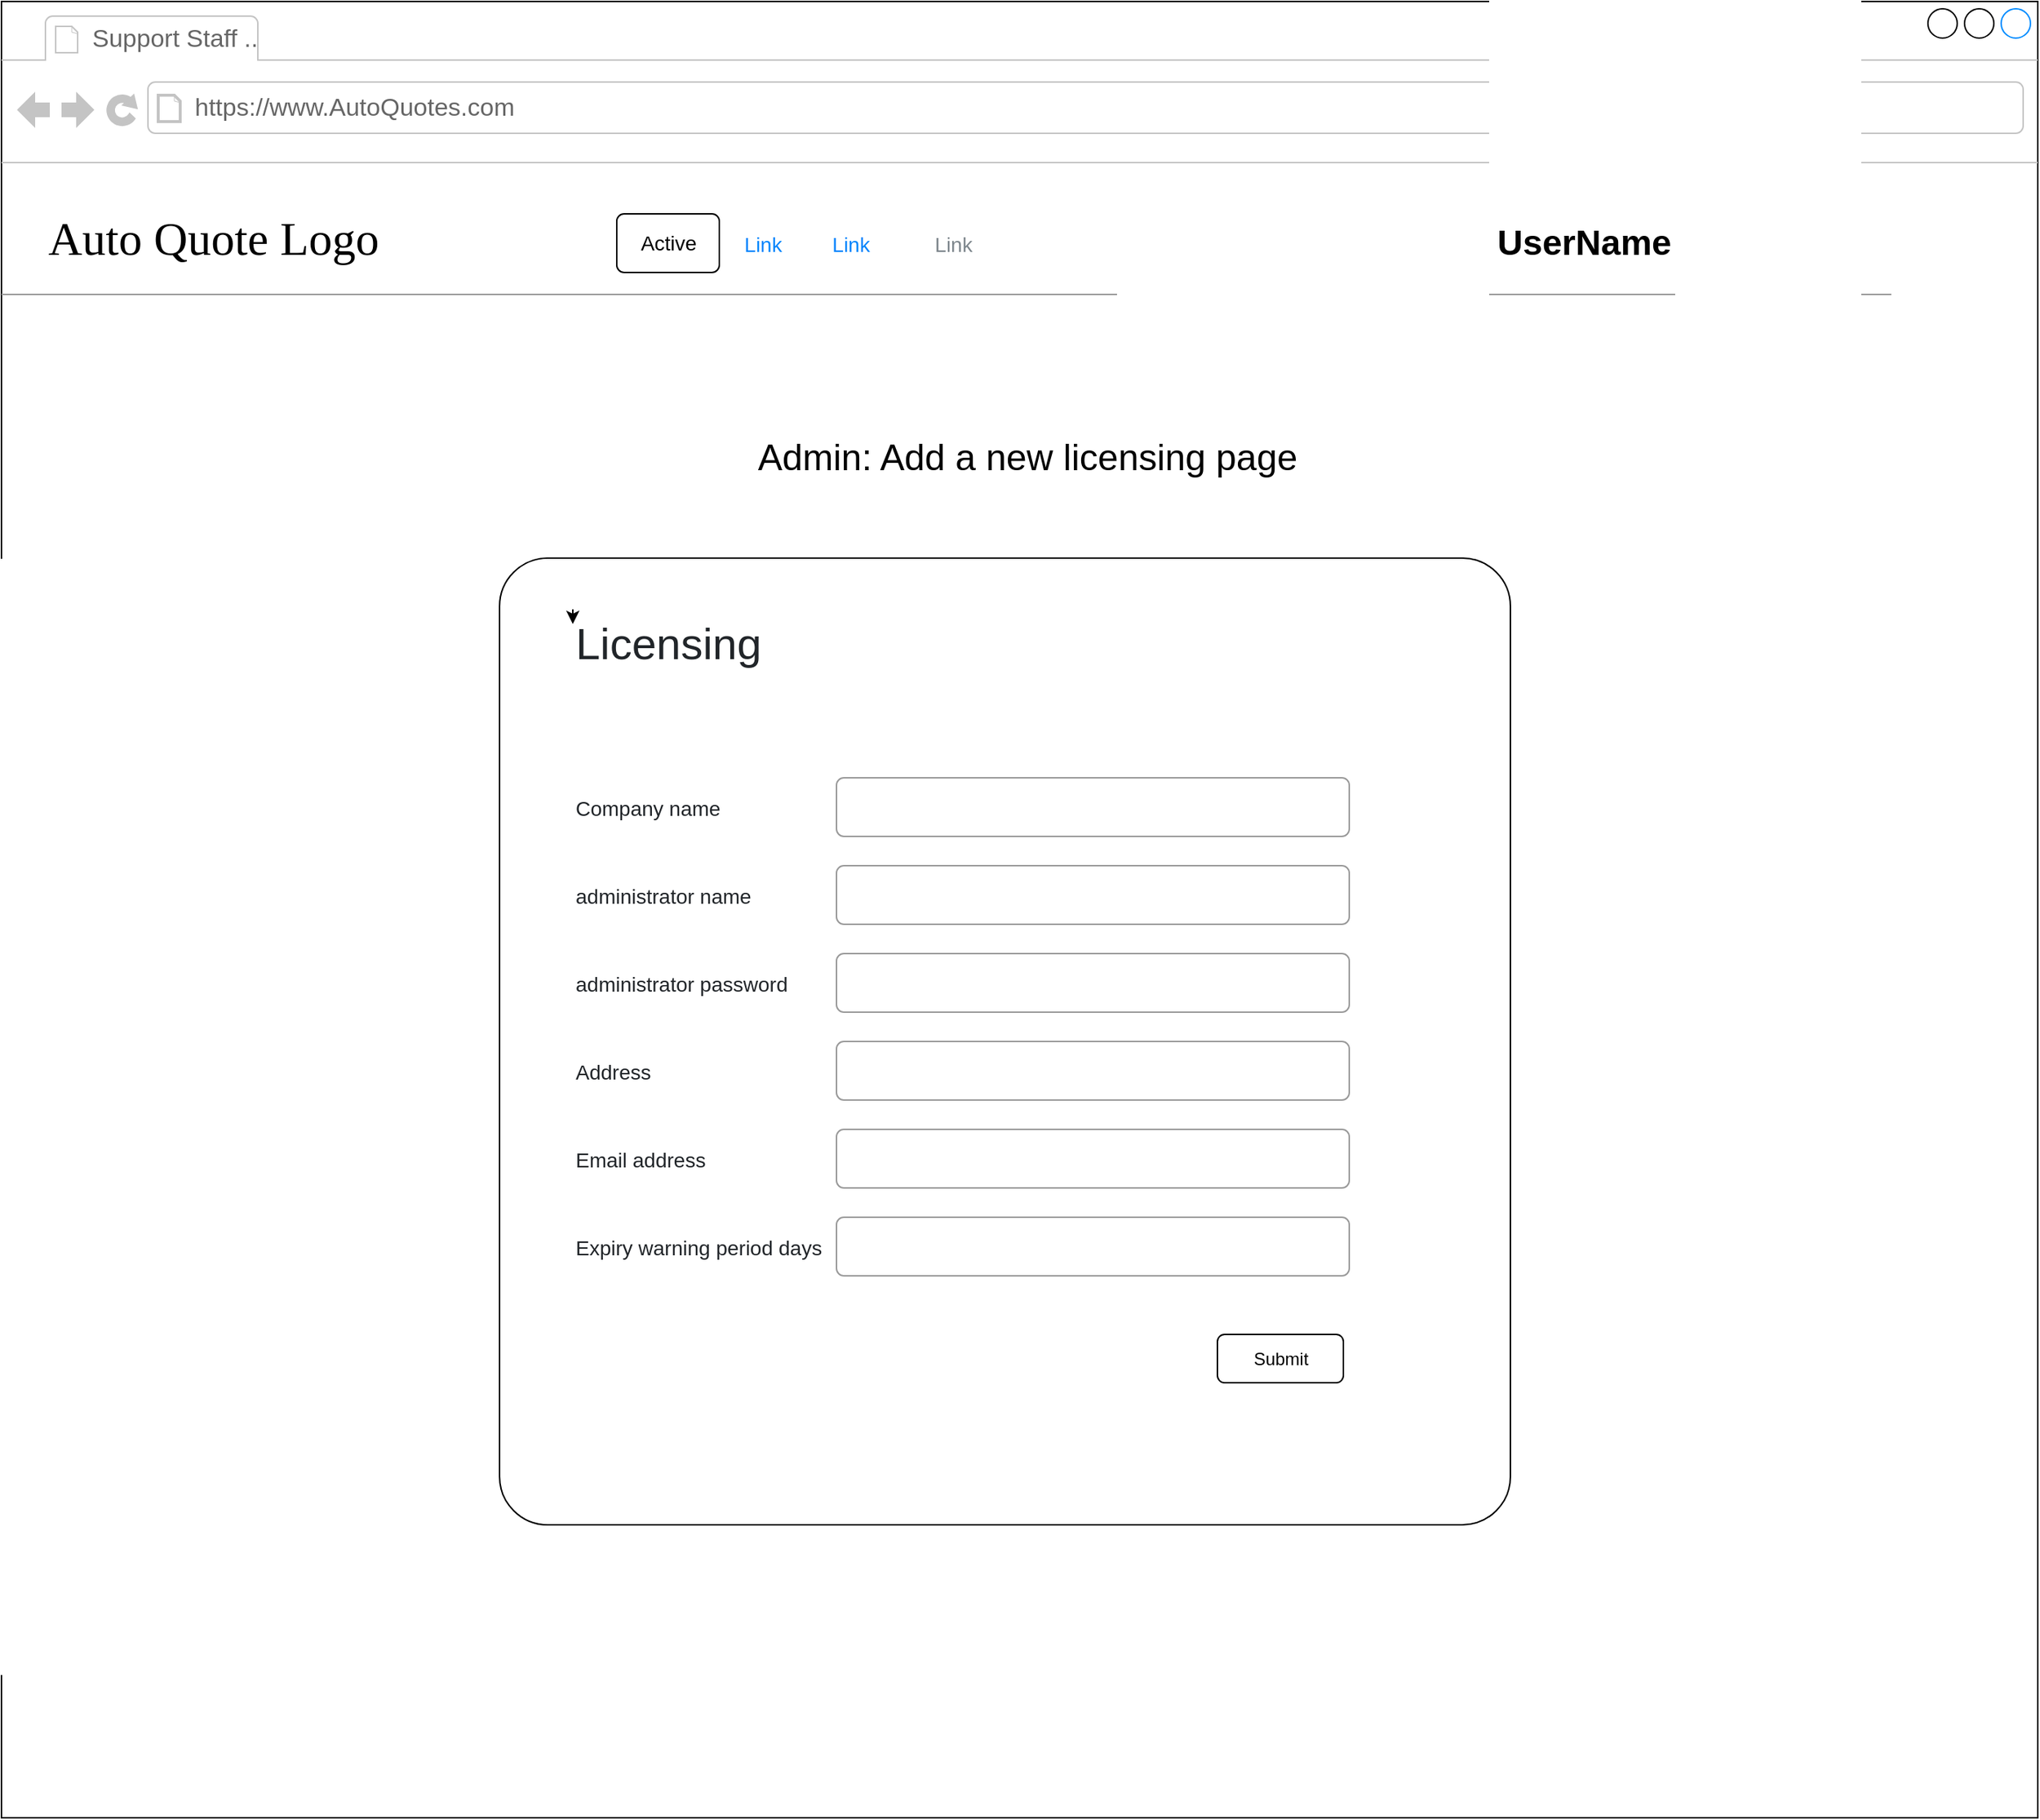 <mxfile version="20.2.3" type="device" pages="2"><diagram id="CKeb0yj6xMN5CsEWADIC" name="Page-1"><mxGraphModel dx="1422" dy="857" grid="1" gridSize="10" guides="1" tooltips="1" connect="1" arrows="1" fold="1" page="1" pageScale="1" pageWidth="1100" pageHeight="850" math="0" shadow="0"><root><mxCell id="0"/><mxCell id="1" parent="0"/><mxCell id="JtDc264H3YNPs5IaX9UU-1" value="" style="strokeWidth=1;shadow=0;dashed=0;align=left;html=1;shape=mxgraph.mockup.containers.browserWindow;rSize=0;mainText=,;recursiveResize=0;rounded=0;labelBackgroundColor=none;fontFamily=Verdana;fontSize=12;deletable=0;movable=0;" parent="1" vertex="1"><mxGeometry x="70" y="60" width="1390" height="1240" as="geometry"/></mxCell><mxCell id="JtDc264H3YNPs5IaX9UU-2" value="Support Staff .." style="strokeWidth=1;shadow=0;dashed=0;align=center;html=1;shape=mxgraph.mockup.containers.anchor;fontSize=17;fontColor=#666666;align=left;" parent="JtDc264H3YNPs5IaX9UU-1" vertex="1"><mxGeometry x="60" y="12" width="150" height="28" as="geometry"/></mxCell><mxCell id="JtDc264H3YNPs5IaX9UU-3" value="https://www.AutoQuotes.com" style="strokeWidth=1;shadow=0;dashed=0;align=center;html=1;shape=mxgraph.mockup.containers.anchor;rSize=0;fontSize=17;fontColor=#666666;align=left;" parent="JtDc264H3YNPs5IaX9UU-1" vertex="1"><mxGeometry x="130" y="60" width="250" height="26" as="geometry"/></mxCell><mxCell id="JtDc264H3YNPs5IaX9UU-4" value="&lt;font style=&quot;font-size: 32px;&quot;&gt;Auto Quote Logo&lt;/font&gt;" style="text;html=1;points=[];align=left;verticalAlign=top;spacingTop=-4;fontSize=30;fontFamily=Verdana" parent="JtDc264H3YNPs5IaX9UU-1" vertex="1"><mxGeometry x="30" y="140" width="340" height="50" as="geometry"/></mxCell><mxCell id="JtDc264H3YNPs5IaX9UU-5" value="" style="verticalLabelPosition=bottom;shadow=0;dashed=0;align=center;html=1;verticalAlign=top;strokeWidth=1;shape=mxgraph.mockup.markup.line;strokeColor=#999999;rounded=0;labelBackgroundColor=none;fillColor=#ffffff;fontFamily=Verdana;fontSize=12;fontColor=#000000;" parent="JtDc264H3YNPs5IaX9UU-1" vertex="1"><mxGeometry y="190" width="1290" height="20" as="geometry"/></mxCell><mxCell id="JtDc264H3YNPs5IaX9UU-6" value="Active" style="html=1;shadow=0;dashed=0;shape=mxgraph.bootstrap.rrect;rSize=5;fontSize=14;fillStyle=auto;" parent="JtDc264H3YNPs5IaX9UU-1" vertex="1"><mxGeometry x="420" y="145" width="70" height="40" as="geometry"/></mxCell><mxCell id="JtDc264H3YNPs5IaX9UU-7" value="Link" style="fillColor=none;strokeColor=none;fontSize=14;fontColor=#0085FC;" parent="JtDc264H3YNPs5IaX9UU-1" vertex="1"><mxGeometry x="490" y="145" width="60" height="40" as="geometry"/></mxCell><mxCell id="JtDc264H3YNPs5IaX9UU-8" value="Link" style="fillColor=none;strokeColor=none;fontSize=14;fontColor=#0085FC;" parent="JtDc264H3YNPs5IaX9UU-1" vertex="1"><mxGeometry x="550" y="145" width="60" height="40" as="geometry"/></mxCell><mxCell id="JtDc264H3YNPs5IaX9UU-9" value="Link" style="fillColor=none;strokeColor=none;fontSize=14;fontColor=#7D868C;" parent="JtDc264H3YNPs5IaX9UU-1" vertex="1"><mxGeometry x="610" y="145" width="80" height="40" as="geometry"/></mxCell><mxCell id="JtDc264H3YNPs5IaX9UU-10" value="" style="shape=image;html=1;verticalAlign=top;verticalLabelPosition=bottom;labelBackgroundColor=#ffffff;imageAspect=0;aspect=fixed;image=https://cdn3.iconfinder.com/data/icons/essential-rounded/64/Rounded-31-128.png" parent="JtDc264H3YNPs5IaX9UU-1" vertex="1"><mxGeometry x="1160" y="143" width="44" height="44" as="geometry"/></mxCell><mxCell id="JtDc264H3YNPs5IaX9UU-11" value="" style="shape=image;html=1;verticalAlign=top;verticalLabelPosition=bottom;labelBackgroundColor=#ffffff;imageAspect=0;aspect=fixed;image=https://cdn3.iconfinder.com/data/icons/user-interface-169/32/login-128.png" parent="JtDc264H3YNPs5IaX9UU-1" vertex="1"><mxGeometry x="1210" y="142.5" width="45" height="45" as="geometry"/></mxCell><mxCell id="JtDc264H3YNPs5IaX9UU-12" value="UserName" style="text;strokeColor=none;fillColor=none;html=1;fontSize=24;fontStyle=1;verticalAlign=middle;align=center;" parent="JtDc264H3YNPs5IaX9UU-1" vertex="1"><mxGeometry x="1020" y="145" width="120" height="40" as="geometry"/></mxCell><mxCell id="JtDc264H3YNPs5IaX9UU-82" value="&lt;font style=&quot;font-size: 25px;&quot;&gt;Admin: Add a new licensing page&lt;/font&gt;" style="text;html=1;strokeColor=none;fillColor=none;align=center;verticalAlign=middle;whiteSpace=wrap;rounded=0;" parent="JtDc264H3YNPs5IaX9UU-1" vertex="1"><mxGeometry x="507.5" y="280" width="385" height="60" as="geometry"/></mxCell><mxCell id="JtDc264H3YNPs5IaX9UU-155" value="" style="group" parent="JtDc264H3YNPs5IaX9UU-1" vertex="1" connectable="0"><mxGeometry x="340" y="380" width="690" height="660" as="geometry"/></mxCell><mxCell id="JtDc264H3YNPs5IaX9UU-154" value="" style="rounded=1;whiteSpace=wrap;html=1;fontSize=30;arcSize=5;" parent="JtDc264H3YNPs5IaX9UU-155" vertex="1"><mxGeometry width="690" height="660" as="geometry"/></mxCell><mxCell id="JtDc264H3YNPs5IaX9UU-135" value="Licensing" style="fillColor=none;strokeColor=none;align=left;fontSize=30;fontColor=#212529;" parent="JtDc264H3YNPs5IaX9UU-155" vertex="1"><mxGeometry x="50" y="35" width="260" height="40" as="geometry"/></mxCell><mxCell id="JtDc264H3YNPs5IaX9UU-136" value="" style="html=1;shadow=0;dashed=0;shape=mxgraph.bootstrap.rrect;rSize=5;fillColor=none;strokeColor=#999999;align=left;spacing=15;fontSize=14;fontColor=#6C767D;" parent="JtDc264H3YNPs5IaX9UU-155" vertex="1"><mxGeometry width="350" height="40" relative="1" as="geometry"><mxPoint x="230" y="150" as="offset"/></mxGeometry></mxCell><mxCell id="JtDc264H3YNPs5IaX9UU-140" value="Company name" style="fillColor=none;strokeColor=none;align=left;fontSize=14;fontColor=#212529;" parent="JtDc264H3YNPs5IaX9UU-155" vertex="1"><mxGeometry x="50" y="150" width="100" height="40" as="geometry"/></mxCell><mxCell id="JtDc264H3YNPs5IaX9UU-141" value="" style="html=1;shadow=0;dashed=0;shape=mxgraph.bootstrap.rrect;rSize=5;fillColor=none;strokeColor=#999999;align=left;spacing=15;fontSize=14;fontColor=#6C767D;" parent="JtDc264H3YNPs5IaX9UU-155" vertex="1"><mxGeometry x="230" y="210.0" width="350" height="40" as="geometry"/></mxCell><mxCell id="JtDc264H3YNPs5IaX9UU-142" value="administrator name" style="fillColor=none;strokeColor=none;align=left;fontSize=14;fontColor=#212529;" parent="JtDc264H3YNPs5IaX9UU-155" vertex="1"><mxGeometry x="50" y="210" width="100" height="40" as="geometry"/></mxCell><mxCell id="JtDc264H3YNPs5IaX9UU-143" value="" style="html=1;shadow=0;dashed=0;shape=mxgraph.bootstrap.rrect;rSize=5;fillColor=none;strokeColor=#999999;align=left;spacing=15;fontSize=14;fontColor=#6C767D;" parent="JtDc264H3YNPs5IaX9UU-155" vertex="1"><mxGeometry x="230" y="270.0" width="350" height="40" as="geometry"/></mxCell><mxCell id="JtDc264H3YNPs5IaX9UU-144" value="administrator password" style="fillColor=none;strokeColor=none;align=left;fontSize=14;fontColor=#212529;" parent="JtDc264H3YNPs5IaX9UU-155" vertex="1"><mxGeometry x="50" y="270" width="100" height="40" as="geometry"/></mxCell><mxCell id="JtDc264H3YNPs5IaX9UU-145" value="" style="html=1;shadow=0;dashed=0;shape=mxgraph.bootstrap.rrect;rSize=5;fillColor=none;strokeColor=#999999;align=left;spacing=15;fontSize=14;fontColor=#6C767D;" parent="JtDc264H3YNPs5IaX9UU-155" vertex="1"><mxGeometry x="230" y="330.0" width="350" height="40" as="geometry"/></mxCell><mxCell id="JtDc264H3YNPs5IaX9UU-146" value="Address" style="fillColor=none;strokeColor=none;align=left;fontSize=14;fontColor=#212529;" parent="JtDc264H3YNPs5IaX9UU-155" vertex="1"><mxGeometry x="50" y="330" width="100" height="40" as="geometry"/></mxCell><mxCell id="JtDc264H3YNPs5IaX9UU-147" value="" style="html=1;shadow=0;dashed=0;shape=mxgraph.bootstrap.rrect;rSize=5;fillColor=none;strokeColor=#999999;align=left;spacing=15;fontSize=14;fontColor=#6C767D;" parent="JtDc264H3YNPs5IaX9UU-155" vertex="1"><mxGeometry x="230" y="390.0" width="350" height="40" as="geometry"/></mxCell><mxCell id="JtDc264H3YNPs5IaX9UU-148" value="Email address" style="fillColor=none;strokeColor=none;align=left;fontSize=14;fontColor=#212529;" parent="JtDc264H3YNPs5IaX9UU-155" vertex="1"><mxGeometry x="50" y="390" width="100" height="40" as="geometry"/></mxCell><mxCell id="JtDc264H3YNPs5IaX9UU-150" value="" style="html=1;shadow=0;dashed=0;shape=mxgraph.bootstrap.rrect;rSize=5;fillColor=none;strokeColor=#999999;align=left;spacing=15;fontSize=14;fontColor=#6C767D;" parent="JtDc264H3YNPs5IaX9UU-155" vertex="1"><mxGeometry x="230" y="450.0" width="350" height="40" as="geometry"/></mxCell><mxCell id="JtDc264H3YNPs5IaX9UU-151" value="Expiry warning period days" style="fillColor=none;strokeColor=none;align=left;fontSize=14;fontColor=#212529;" parent="JtDc264H3YNPs5IaX9UU-155" vertex="1"><mxGeometry x="50" y="450" width="100" height="40" as="geometry"/></mxCell><mxCell id="JtDc264H3YNPs5IaX9UU-139" style="edgeStyle=orthogonalEdgeStyle;rounded=0;orthogonalLoop=1;jettySize=auto;html=1;exitX=0;exitY=0;exitDx=0;exitDy=0;entryX=0;entryY=0.25;entryDx=0;entryDy=0;" parent="JtDc264H3YNPs5IaX9UU-155" source="JtDc264H3YNPs5IaX9UU-135" target="JtDc264H3YNPs5IaX9UU-135" edge="1"><mxGeometry relative="1" as="geometry"/></mxCell><mxCell id="JtDc264H3YNPs5IaX9UU-156" value="Submit" style="rounded=1;html=1;align=center;verticalAlign=middle;fontStyle=0;fontSize=12;sketch=0;" parent="JtDc264H3YNPs5IaX9UU-155" vertex="1"><mxGeometry x="490" y="530" width="86" height="33" as="geometry"/></mxCell></root></mxGraphModel></diagram><diagram name="Page-2" id="OmZb16Cm7S86JCcyQ2J-"><mxGraphModel dx="1207" dy="671" grid="1" gridSize="10" guides="1" tooltips="1" connect="1" arrows="1" fold="1" page="1" pageScale="1" pageWidth="850" pageHeight="1100" math="0" shadow="0">&#xa;      <root>&#xa;        <mxCell id="0"/>&#xa;        <mxCell id="1" parent="0"/>&#xa;      </root>&#xa;    </mxGraphModel></diagram></mxfile>